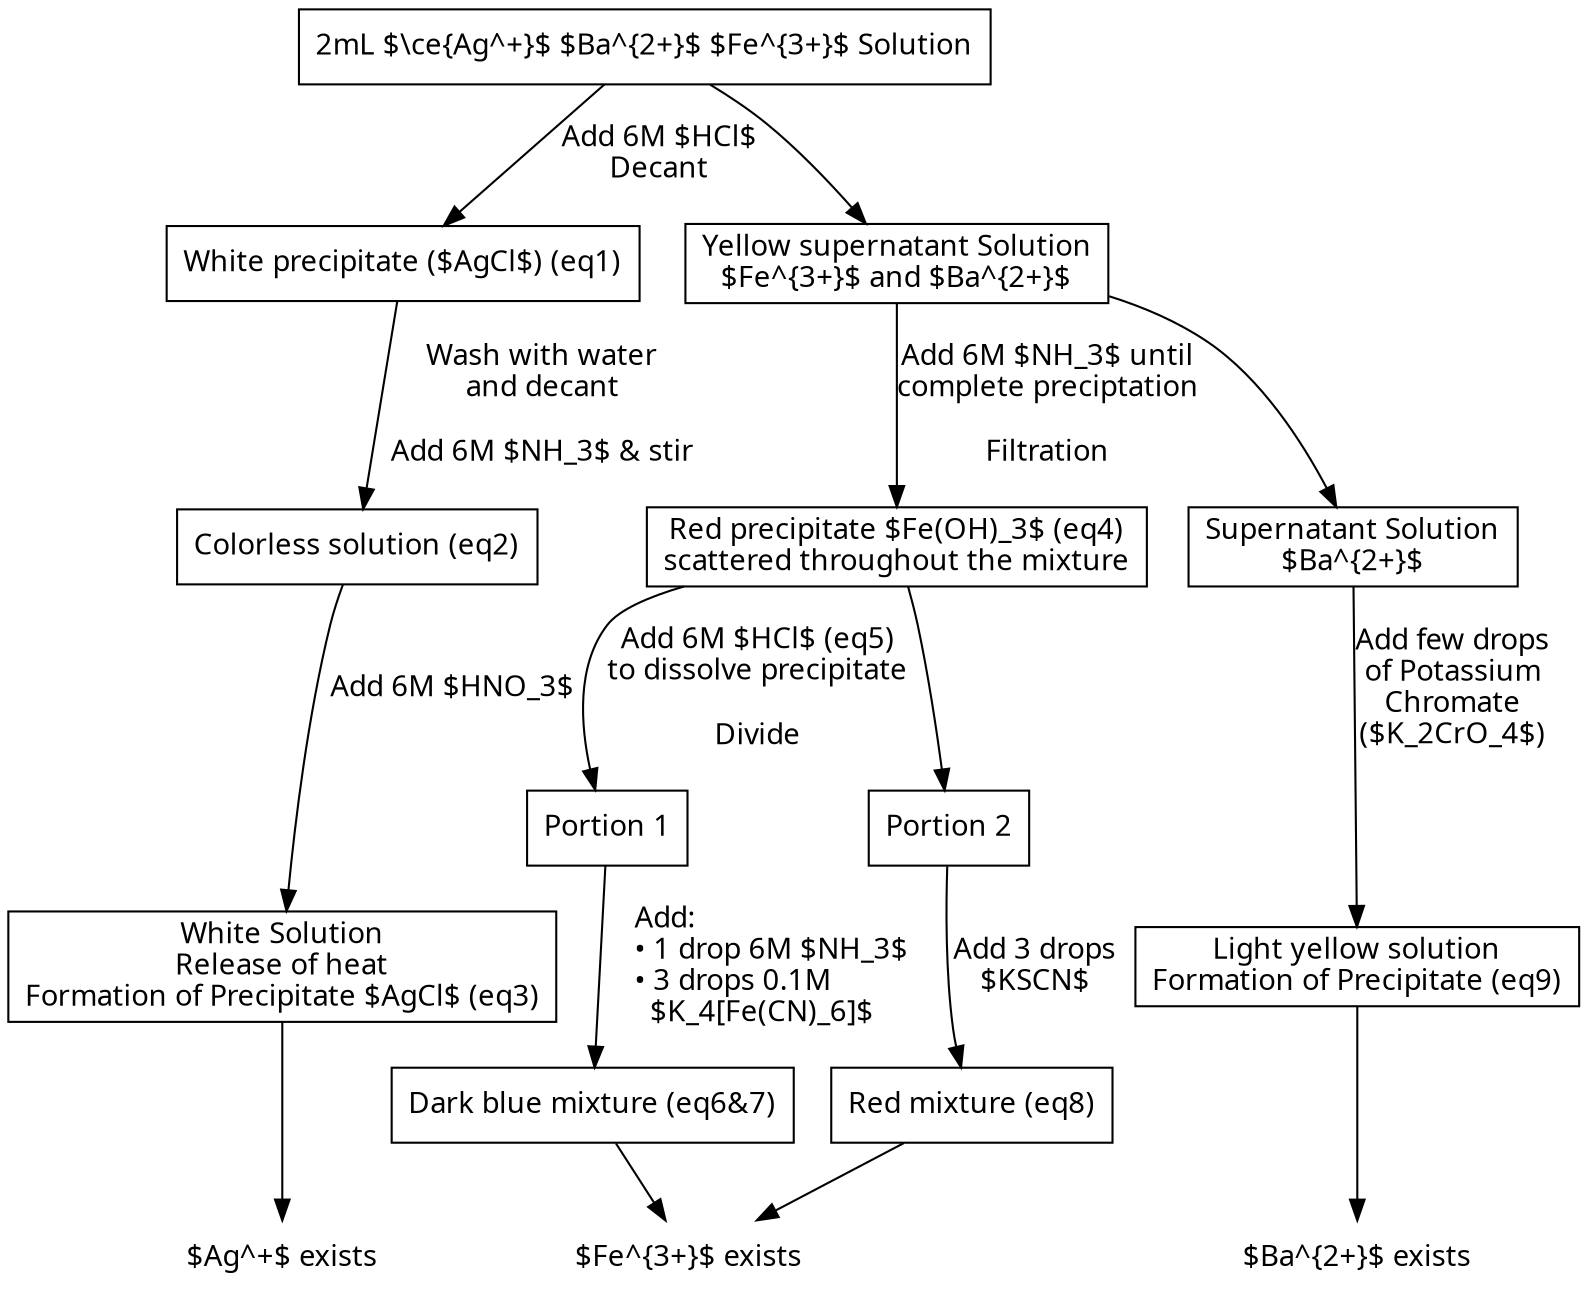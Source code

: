 digraph html {
  node [shape=record fontname="sans"];
  edge [fontname="sans"];
  og [label="2mL $\\ce\{Ag^+\}$ $Ba^\{2+\}$ $Fe^\{3+\}$ Solution"];


  ag_p [label="White precipitate ($AgCl$) (eq1)"];
  ag_p_amm [label="Colorless solution (eq2)"];
  ag_p_amm_nit [label="White Solution\nRelease of heat\nFormation of Precipitate $AgCl$ (eq3)"];
  ag_x [shape="plaintext" label="$Ag^+$ exists"];


  ag_p         -> ag_p_amm     [label="Wash with water\nand decant\n\nAdd 6M $NH_3$ & stir"];
  ag_p_amm     -> ag_p_amm_nit [label="Add 6M $HNO_3$"];
  ag_p_amm_nit -> ag_x;


  sup1 [label="Yellow supernatant Solution\n$Fe^\{3+\}$ and $Ba^\{2+\}$"];
  fe_p [label="Red precipitate $Fe(OH)_3$ (eq4)\nscattered throughout the mixture"];
  sup2 [label="Supernatant Solution\n$Ba^\{2+\}$"];

  sup1 -> fe_p [label="Add 6M $NH_3$ until\ncomplete preciptation\n\nFiltration\n"];
  sup1 -> sup2;

  first [label="" shape="plaintext"];

  og -> ag_p [label="Add 6M $HCl$\nDecant"];
  og -> sup1;

  fe_p_1 [label="Portion 1"];
  fe_p_2 [label="Portion 2"];
  fe_p -> fe_p_1 [label="Add 6M $HCl$ (eq5)\nto dissolve precipitate\n\nDivide"];
  fe_p -> fe_p_2;

  fe_kscn [label="Red mixture (eq8)"];
  fe_amm_cya [label="Dark blue mixture (eq6&7)"];

  fe_p_1 -> fe_amm_cya [label="    Add:\l    • 1 drop 6M $NH_3$\l    • 3 drops 0.1M\l      $K_4[Fe(CN)_6]$\l"];
  fe_p_2 -> fe_kscn    [label="Add 3 drops\n$KSCN$"];

  fe_x [shape="plaintext" label="$Fe^\{3+\}$ exists"];

  {fe_kscn fe_amm_cya} -> fe_x;


  ba_sol [label="Light yellow solution\nFormation of Precipitate (eq9)"];
  sup2 -> ba_sol [label="Add few drops\nof Potassium\nChromate\n($K_2CrO_4$)"];
  ba_x [label="$Ba^\{2+\}$ exists" shape="plaintext"];
  ba_sol -> ba_x;

  {rank=same ba_x fe_x ag_x}




}
